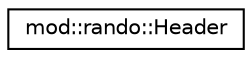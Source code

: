 digraph "Graphical Class Hierarchy"
{
 // LATEX_PDF_SIZE
  edge [fontname="Helvetica",fontsize="10",labelfontname="Helvetica",labelfontsize="10"];
  node [fontname="Helvetica",fontsize="10",shape=record];
  rankdir="LR";
  Node0 [label="mod::rando::Header",height=0.2,width=0.4,color="black", fillcolor="white", style="filled",URL="$de/d1d/structmod_1_1rando_1_1Header.html",tooltip=" "];
}
